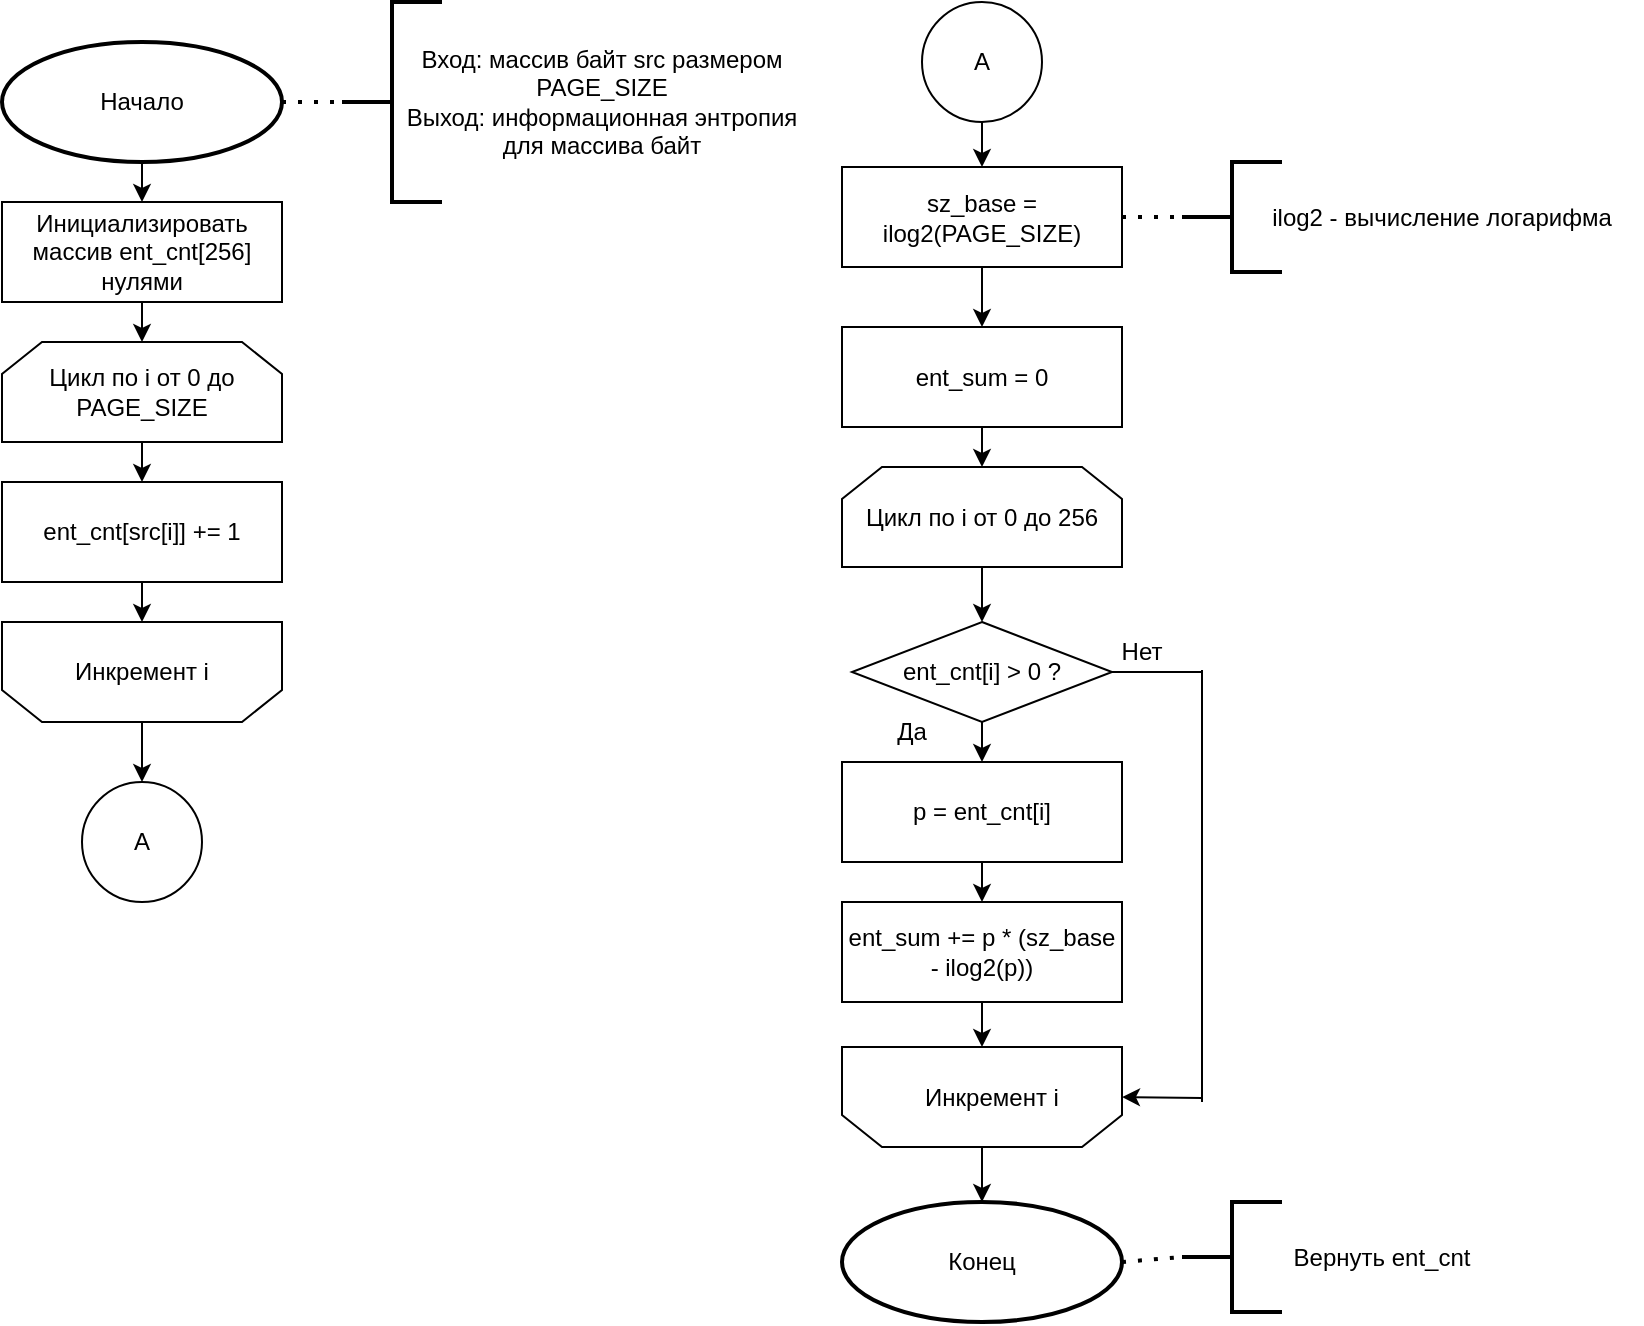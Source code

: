 <mxfile version="18.2.0" type="device"><diagram id="YYoXrXN0GzV2IJf32Upt" name="Page-1"><mxGraphModel dx="1410" dy="783" grid="1" gridSize="10" guides="1" tooltips="1" connect="1" arrows="1" fold="1" page="1" pageScale="1" pageWidth="850" pageHeight="1100" math="0" shadow="0"><root><mxCell id="0"/><mxCell id="1" parent="0"/><mxCell id="oyRH3VxAJ1ooS4L_eSO8-1" value="Начало" style="strokeWidth=2;html=1;shape=mxgraph.flowchart.start_1;whiteSpace=wrap;" vertex="1" parent="1"><mxGeometry x="200" y="70" width="140" height="60" as="geometry"/></mxCell><mxCell id="oyRH3VxAJ1ooS4L_eSO8-2" value="Цикл по i от 0 до PAGE_SIZE" style="shape=loopLimit;whiteSpace=wrap;html=1;" vertex="1" parent="1"><mxGeometry x="200" y="220" width="140" height="50" as="geometry"/></mxCell><mxCell id="oyRH3VxAJ1ooS4L_eSO8-4" value="ent_cnt[src[i]] += 1" style="rounded=0;whiteSpace=wrap;html=1;" vertex="1" parent="1"><mxGeometry x="200" y="290" width="140" height="50" as="geometry"/></mxCell><mxCell id="oyRH3VxAJ1ooS4L_eSO8-5" value="" style="endArrow=none;dashed=1;html=1;dashPattern=1 3;strokeWidth=2;rounded=0;exitX=1;exitY=0.5;exitDx=0;exitDy=0;exitPerimeter=0;entryX=0;entryY=0.5;entryDx=0;entryDy=0;entryPerimeter=0;" edge="1" parent="1" source="oyRH3VxAJ1ooS4L_eSO8-1" target="oyRH3VxAJ1ooS4L_eSO8-7"><mxGeometry width="50" height="50" relative="1" as="geometry"><mxPoint x="350" y="100" as="sourcePoint"/><mxPoint x="370" y="80" as="targetPoint"/></mxGeometry></mxCell><mxCell id="oyRH3VxAJ1ooS4L_eSO8-7" value="" style="strokeWidth=2;html=1;shape=mxgraph.flowchart.annotation_2;align=left;labelPosition=right;pointerEvents=1;" vertex="1" parent="1"><mxGeometry x="370" y="50" width="50" height="100" as="geometry"/></mxCell><mxCell id="oyRH3VxAJ1ooS4L_eSO8-8" value="Вход: массив байт src размером PAGE_SIZE&lt;br&gt;Выход: информационная энтропия для массива байт" style="text;html=1;strokeColor=none;fillColor=none;align=center;verticalAlign=middle;whiteSpace=wrap;rounded=0;" vertex="1" parent="1"><mxGeometry x="400" y="85" width="200" height="30" as="geometry"/></mxCell><mxCell id="oyRH3VxAJ1ooS4L_eSO8-13" value="" style="shape=loopLimit;whiteSpace=wrap;html=1;rotation=-180;" vertex="1" parent="1"><mxGeometry x="200" y="360" width="140" height="50" as="geometry"/></mxCell><mxCell id="oyRH3VxAJ1ooS4L_eSO8-11" value="Инициализировать массив ent_cnt[256] нулями" style="rounded=0;whiteSpace=wrap;html=1;" vertex="1" parent="1"><mxGeometry x="200" y="150" width="140" height="50" as="geometry"/></mxCell><mxCell id="oyRH3VxAJ1ooS4L_eSO8-14" value="Инкремент i" style="text;html=1;strokeColor=none;fillColor=none;align=center;verticalAlign=middle;whiteSpace=wrap;rounded=0;" vertex="1" parent="1"><mxGeometry x="230" y="370" width="80" height="30" as="geometry"/></mxCell><mxCell id="oyRH3VxAJ1ooS4L_eSO8-15" value="Цикл по i от 0 до 256" style="shape=loopLimit;whiteSpace=wrap;html=1;" vertex="1" parent="1"><mxGeometry x="620" y="282.5" width="140" height="50" as="geometry"/></mxCell><mxCell id="oyRH3VxAJ1ooS4L_eSO8-16" value="p = ent_cnt[i]" style="rounded=0;whiteSpace=wrap;html=1;" vertex="1" parent="1"><mxGeometry x="620" y="430" width="140" height="50" as="geometry"/></mxCell><mxCell id="oyRH3VxAJ1ooS4L_eSO8-17" value="" style="shape=loopLimit;whiteSpace=wrap;html=1;rotation=-180;" vertex="1" parent="1"><mxGeometry x="620" y="572.5" width="140" height="50" as="geometry"/></mxCell><mxCell id="oyRH3VxAJ1ooS4L_eSO8-18" value="Инкремент i" style="text;html=1;strokeColor=none;fillColor=none;align=center;verticalAlign=middle;whiteSpace=wrap;rounded=0;" vertex="1" parent="1"><mxGeometry x="655" y="582.5" width="80" height="30" as="geometry"/></mxCell><mxCell id="oyRH3VxAJ1ooS4L_eSO8-20" value="sz_base = ilog2(PAGE_SIZE)" style="rounded=0;whiteSpace=wrap;html=1;" vertex="1" parent="1"><mxGeometry x="620" y="132.5" width="140" height="50" as="geometry"/></mxCell><mxCell id="oyRH3VxAJ1ooS4L_eSO8-22" value="" style="strokeWidth=2;html=1;shape=mxgraph.flowchart.annotation_2;align=left;labelPosition=right;pointerEvents=1;" vertex="1" parent="1"><mxGeometry x="790" y="130" width="50" height="55" as="geometry"/></mxCell><mxCell id="oyRH3VxAJ1ooS4L_eSO8-23" value="ilog2 - вычисление логарифма" style="text;html=1;strokeColor=none;fillColor=none;align=center;verticalAlign=middle;whiteSpace=wrap;rounded=0;" vertex="1" parent="1"><mxGeometry x="820" y="142.5" width="200" height="30" as="geometry"/></mxCell><mxCell id="oyRH3VxAJ1ooS4L_eSO8-24" value="ent_cnt[i] &amp;gt; 0 ?" style="rhombus;whiteSpace=wrap;html=1;" vertex="1" parent="1"><mxGeometry x="625" y="360" width="130" height="50" as="geometry"/></mxCell><mxCell id="oyRH3VxAJ1ooS4L_eSO8-25" value="ent_sum += p * (sz_base - ilog2(p))" style="rounded=0;whiteSpace=wrap;html=1;" vertex="1" parent="1"><mxGeometry x="620" y="500" width="140" height="50" as="geometry"/></mxCell><mxCell id="oyRH3VxAJ1ooS4L_eSO8-26" value="ent_sum = 0" style="rounded=0;whiteSpace=wrap;html=1;" vertex="1" parent="1"><mxGeometry x="620" y="212.5" width="140" height="50" as="geometry"/></mxCell><mxCell id="oyRH3VxAJ1ooS4L_eSO8-27" value="" style="endArrow=none;dashed=1;html=1;dashPattern=1 3;strokeWidth=2;rounded=0;entryX=0;entryY=0.5;entryDx=0;entryDy=0;entryPerimeter=0;exitX=1;exitY=0.5;exitDx=0;exitDy=0;" edge="1" parent="1" source="oyRH3VxAJ1ooS4L_eSO8-20" target="oyRH3VxAJ1ooS4L_eSO8-22"><mxGeometry width="50" height="50" relative="1" as="geometry"><mxPoint x="680" y="322.5" as="sourcePoint"/><mxPoint x="730" y="272.5" as="targetPoint"/></mxGeometry></mxCell><mxCell id="oyRH3VxAJ1ooS4L_eSO8-28" value="Конец" style="strokeWidth=2;html=1;shape=mxgraph.flowchart.start_1;whiteSpace=wrap;" vertex="1" parent="1"><mxGeometry x="620" y="650" width="140" height="60" as="geometry"/></mxCell><mxCell id="oyRH3VxAJ1ooS4L_eSO8-30" value="" style="strokeWidth=2;html=1;shape=mxgraph.flowchart.annotation_2;align=left;labelPosition=right;pointerEvents=1;" vertex="1" parent="1"><mxGeometry x="790" y="650" width="50" height="55" as="geometry"/></mxCell><mxCell id="oyRH3VxAJ1ooS4L_eSO8-31" value="Вернуть ent_cnt" style="text;html=1;strokeColor=none;fillColor=none;align=center;verticalAlign=middle;whiteSpace=wrap;rounded=0;" vertex="1" parent="1"><mxGeometry x="790" y="662.5" width="200" height="30" as="geometry"/></mxCell><mxCell id="oyRH3VxAJ1ooS4L_eSO8-32" value="" style="endArrow=none;dashed=1;html=1;dashPattern=1 3;strokeWidth=2;rounded=0;entryX=0;entryY=0.5;entryDx=0;entryDy=0;entryPerimeter=0;exitX=1;exitY=0.5;exitDx=0;exitDy=0;exitPerimeter=0;" edge="1" parent="1" source="oyRH3VxAJ1ooS4L_eSO8-28" target="oyRH3VxAJ1ooS4L_eSO8-30"><mxGeometry width="50" height="50" relative="1" as="geometry"><mxPoint x="770" y="167.5" as="sourcePoint"/><mxPoint x="800" y="167.5" as="targetPoint"/></mxGeometry></mxCell><mxCell id="oyRH3VxAJ1ooS4L_eSO8-33" value="" style="endArrow=classic;html=1;rounded=0;exitX=0.5;exitY=1;exitDx=0;exitDy=0;entryX=0.5;entryY=0;entryDx=0;entryDy=0;" edge="1" parent="1" source="oyRH3VxAJ1ooS4L_eSO8-24" target="oyRH3VxAJ1ooS4L_eSO8-16"><mxGeometry width="50" height="50" relative="1" as="geometry"><mxPoint x="680" y="432.5" as="sourcePoint"/><mxPoint x="730" y="382.5" as="targetPoint"/></mxGeometry></mxCell><mxCell id="oyRH3VxAJ1ooS4L_eSO8-34" value="" style="endArrow=none;html=1;rounded=0;exitX=1;exitY=0.5;exitDx=0;exitDy=0;" edge="1" parent="1" source="oyRH3VxAJ1ooS4L_eSO8-24"><mxGeometry width="50" height="50" relative="1" as="geometry"><mxPoint x="680" y="492.5" as="sourcePoint"/><mxPoint x="800" y="385" as="targetPoint"/></mxGeometry></mxCell><mxCell id="oyRH3VxAJ1ooS4L_eSO8-35" value="" style="endArrow=none;html=1;rounded=0;" edge="1" parent="1"><mxGeometry width="50" height="50" relative="1" as="geometry"><mxPoint x="800" y="384" as="sourcePoint"/><mxPoint x="800" y="600" as="targetPoint"/></mxGeometry></mxCell><mxCell id="oyRH3VxAJ1ooS4L_eSO8-36" value="" style="endArrow=classic;html=1;rounded=0;entryX=0;entryY=0.5;entryDx=0;entryDy=0;" edge="1" parent="1" target="oyRH3VxAJ1ooS4L_eSO8-17"><mxGeometry width="50" height="50" relative="1" as="geometry"><mxPoint x="800" y="598" as="sourcePoint"/><mxPoint x="730" y="442.5" as="targetPoint"/></mxGeometry></mxCell><mxCell id="oyRH3VxAJ1ooS4L_eSO8-37" value="" style="endArrow=classic;html=1;rounded=0;exitX=0.5;exitY=0;exitDx=0;exitDy=0;" edge="1" parent="1" source="oyRH3VxAJ1ooS4L_eSO8-13"><mxGeometry width="50" height="50" relative="1" as="geometry"><mxPoint x="450" y="480" as="sourcePoint"/><mxPoint x="270" y="440" as="targetPoint"/></mxGeometry></mxCell><mxCell id="oyRH3VxAJ1ooS4L_eSO8-38" value="A" style="ellipse;whiteSpace=wrap;html=1;aspect=fixed;" vertex="1" parent="1"><mxGeometry x="240" y="440" width="60" height="60" as="geometry"/></mxCell><mxCell id="oyRH3VxAJ1ooS4L_eSO8-39" value="A" style="ellipse;whiteSpace=wrap;html=1;aspect=fixed;" vertex="1" parent="1"><mxGeometry x="660" y="50" width="60" height="60" as="geometry"/></mxCell><mxCell id="oyRH3VxAJ1ooS4L_eSO8-40" value="" style="endArrow=classic;html=1;rounded=0;exitX=0.5;exitY=1;exitDx=0;exitDy=0;entryX=0.5;entryY=1;entryDx=0;entryDy=0;" edge="1" parent="1" source="oyRH3VxAJ1ooS4L_eSO8-4" target="oyRH3VxAJ1ooS4L_eSO8-13"><mxGeometry width="50" height="50" relative="1" as="geometry"><mxPoint x="450" y="440" as="sourcePoint"/><mxPoint x="500" y="390" as="targetPoint"/></mxGeometry></mxCell><mxCell id="oyRH3VxAJ1ooS4L_eSO8-41" value="" style="endArrow=classic;html=1;rounded=0;exitX=0.5;exitY=1;exitDx=0;exitDy=0;entryX=0.5;entryY=0;entryDx=0;entryDy=0;" edge="1" parent="1" source="oyRH3VxAJ1ooS4L_eSO8-2" target="oyRH3VxAJ1ooS4L_eSO8-4"><mxGeometry width="50" height="50" relative="1" as="geometry"><mxPoint x="450" y="440" as="sourcePoint"/><mxPoint x="500" y="390" as="targetPoint"/></mxGeometry></mxCell><mxCell id="oyRH3VxAJ1ooS4L_eSO8-42" value="" style="endArrow=classic;html=1;rounded=0;exitX=0.5;exitY=1;exitDx=0;exitDy=0;entryX=0.5;entryY=0;entryDx=0;entryDy=0;" edge="1" parent="1" source="oyRH3VxAJ1ooS4L_eSO8-11" target="oyRH3VxAJ1ooS4L_eSO8-2"><mxGeometry width="50" height="50" relative="1" as="geometry"><mxPoint x="450" y="440" as="sourcePoint"/><mxPoint x="500" y="390" as="targetPoint"/></mxGeometry></mxCell><mxCell id="oyRH3VxAJ1ooS4L_eSO8-43" value="" style="endArrow=classic;html=1;rounded=0;exitX=0.5;exitY=1;exitDx=0;exitDy=0;exitPerimeter=0;entryX=0.5;entryY=0;entryDx=0;entryDy=0;" edge="1" parent="1" source="oyRH3VxAJ1ooS4L_eSO8-1" target="oyRH3VxAJ1ooS4L_eSO8-11"><mxGeometry width="50" height="50" relative="1" as="geometry"><mxPoint x="450" y="440" as="sourcePoint"/><mxPoint x="500" y="390" as="targetPoint"/></mxGeometry></mxCell><mxCell id="oyRH3VxAJ1ooS4L_eSO8-44" value="" style="endArrow=classic;html=1;rounded=0;exitX=0.5;exitY=1;exitDx=0;exitDy=0;entryX=0.5;entryY=0;entryDx=0;entryDy=0;" edge="1" parent="1" source="oyRH3VxAJ1ooS4L_eSO8-39" target="oyRH3VxAJ1ooS4L_eSO8-20"><mxGeometry width="50" height="50" relative="1" as="geometry"><mxPoint x="400" y="320" as="sourcePoint"/><mxPoint x="450" y="270" as="targetPoint"/></mxGeometry></mxCell><mxCell id="oyRH3VxAJ1ooS4L_eSO8-45" value="" style="endArrow=classic;html=1;rounded=0;exitX=0.5;exitY=1;exitDx=0;exitDy=0;entryX=0.5;entryY=0;entryDx=0;entryDy=0;" edge="1" parent="1" source="oyRH3VxAJ1ooS4L_eSO8-20" target="oyRH3VxAJ1ooS4L_eSO8-26"><mxGeometry width="50" height="50" relative="1" as="geometry"><mxPoint x="400" y="320" as="sourcePoint"/><mxPoint x="450" y="270" as="targetPoint"/></mxGeometry></mxCell><mxCell id="oyRH3VxAJ1ooS4L_eSO8-46" value="" style="endArrow=classic;html=1;rounded=0;exitX=0.5;exitY=1;exitDx=0;exitDy=0;entryX=0.5;entryY=0;entryDx=0;entryDy=0;" edge="1" parent="1" source="oyRH3VxAJ1ooS4L_eSO8-26" target="oyRH3VxAJ1ooS4L_eSO8-15"><mxGeometry width="50" height="50" relative="1" as="geometry"><mxPoint x="400" y="440" as="sourcePoint"/><mxPoint x="450" y="390" as="targetPoint"/></mxGeometry></mxCell><mxCell id="oyRH3VxAJ1ooS4L_eSO8-47" value="" style="endArrow=classic;html=1;rounded=0;exitX=0.5;exitY=1;exitDx=0;exitDy=0;entryX=0.5;entryY=0;entryDx=0;entryDy=0;" edge="1" parent="1" source="oyRH3VxAJ1ooS4L_eSO8-15" target="oyRH3VxAJ1ooS4L_eSO8-24"><mxGeometry width="50" height="50" relative="1" as="geometry"><mxPoint x="400" y="440" as="sourcePoint"/><mxPoint x="450" y="390" as="targetPoint"/></mxGeometry></mxCell><mxCell id="oyRH3VxAJ1ooS4L_eSO8-48" value="" style="endArrow=classic;html=1;rounded=0;exitX=0.5;exitY=1;exitDx=0;exitDy=0;entryX=0.5;entryY=0;entryDx=0;entryDy=0;" edge="1" parent="1" source="oyRH3VxAJ1ooS4L_eSO8-16" target="oyRH3VxAJ1ooS4L_eSO8-25"><mxGeometry width="50" height="50" relative="1" as="geometry"><mxPoint x="400" y="440" as="sourcePoint"/><mxPoint x="450" y="390" as="targetPoint"/></mxGeometry></mxCell><mxCell id="oyRH3VxAJ1ooS4L_eSO8-49" value="" style="endArrow=classic;html=1;rounded=0;exitX=0.5;exitY=1;exitDx=0;exitDy=0;entryX=0.5;entryY=1;entryDx=0;entryDy=0;" edge="1" parent="1" source="oyRH3VxAJ1ooS4L_eSO8-25" target="oyRH3VxAJ1ooS4L_eSO8-17"><mxGeometry width="50" height="50" relative="1" as="geometry"><mxPoint x="400" y="440" as="sourcePoint"/><mxPoint x="450" y="390" as="targetPoint"/></mxGeometry></mxCell><mxCell id="oyRH3VxAJ1ooS4L_eSO8-50" value="" style="endArrow=classic;html=1;rounded=0;exitX=0.5;exitY=0;exitDx=0;exitDy=0;entryX=0.5;entryY=0;entryDx=0;entryDy=0;entryPerimeter=0;" edge="1" parent="1" source="oyRH3VxAJ1ooS4L_eSO8-17" target="oyRH3VxAJ1ooS4L_eSO8-28"><mxGeometry width="50" height="50" relative="1" as="geometry"><mxPoint x="400" y="440" as="sourcePoint"/><mxPoint x="450" y="390" as="targetPoint"/></mxGeometry></mxCell><mxCell id="oyRH3VxAJ1ooS4L_eSO8-52" value="Да" style="text;html=1;strokeColor=none;fillColor=none;align=center;verticalAlign=middle;whiteSpace=wrap;rounded=0;" vertex="1" parent="1"><mxGeometry x="625" y="400" width="60" height="30" as="geometry"/></mxCell><mxCell id="oyRH3VxAJ1ooS4L_eSO8-53" value="Нет" style="text;html=1;strokeColor=none;fillColor=none;align=center;verticalAlign=middle;whiteSpace=wrap;rounded=0;" vertex="1" parent="1"><mxGeometry x="740" y="360" width="60" height="30" as="geometry"/></mxCell></root></mxGraphModel></diagram></mxfile>